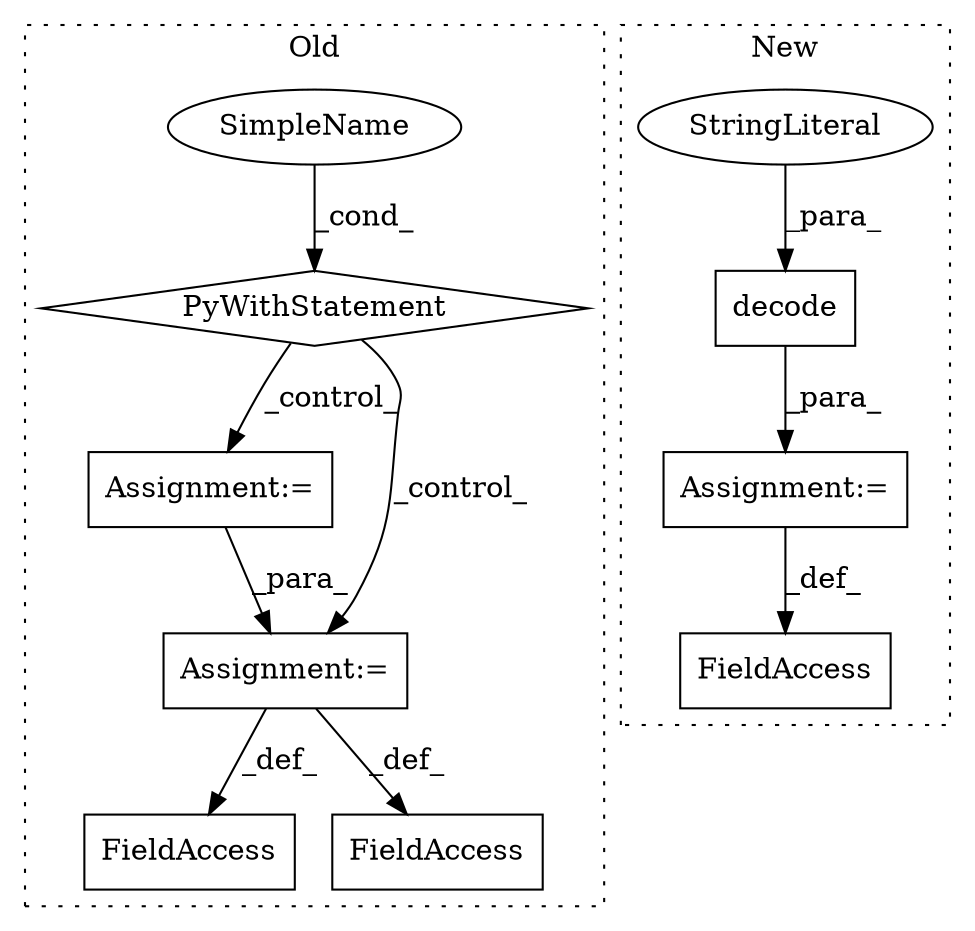digraph G {
subgraph cluster0 {
1 [label="PyWithStatement" a="104" s="1322,1351" l="10,2" shape="diamond"];
3 [label="Assignment:=" a="7" s="1375" l="1" shape="box"];
4 [label="SimpleName" a="42" s="" l="" shape="ellipse"];
5 [label="Assignment:=" a="7" s="1389" l="1" shape="box"];
8 [label="FieldAccess" a="22" s="1488" l="16" shape="box"];
9 [label="FieldAccess" a="22" s="1530" l="11" shape="box"];
label = "Old";
style="dotted";
}
subgraph cluster1 {
2 [label="decode" a="32" s="339,353" l="7,1" shape="box"];
6 [label="Assignment:=" a="7" s="376" l="1" shape="box"];
7 [label="StringLiteral" a="45" s="346" l="7" shape="ellipse"];
10 [label="FieldAccess" a="22" s="361" l="15" shape="box"];
label = "New";
style="dotted";
}
1 -> 5 [label="_control_"];
1 -> 3 [label="_control_"];
2 -> 6 [label="_para_"];
3 -> 5 [label="_para_"];
4 -> 1 [label="_cond_"];
5 -> 9 [label="_def_"];
5 -> 8 [label="_def_"];
6 -> 10 [label="_def_"];
7 -> 2 [label="_para_"];
}